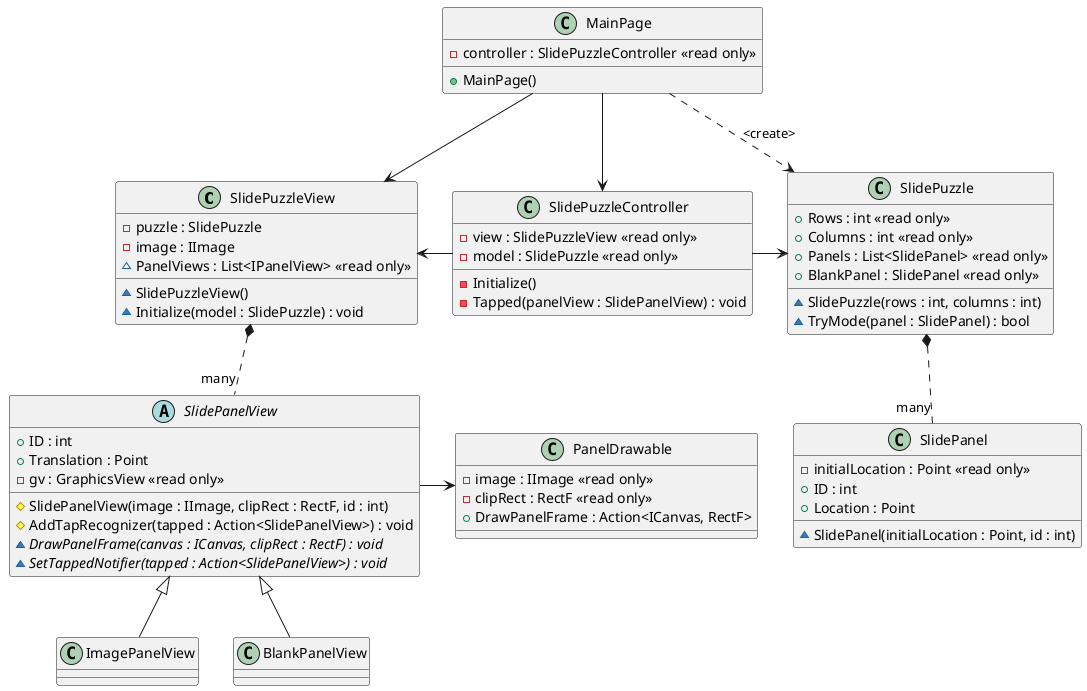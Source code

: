 @startuml MauiSlidePuzzle

class SlidePuzzleView
{
    - puzzle : SlidePuzzle
    - image : IImage
    '- indexToPositionDict : Dictionary<Point, Point>
    ~ PanelViews : List<IPanelView> <<read only>>
    ~ SlidePuzzleView()
    ~ Initialize(model : SlidePuzzle) : void
    '~ ShuffleAsync(count : int) : Task
}

' interface IPanelView
' {
'     ID : int
'     SetTappedNotifier(tapped : Action<IPanelView>) : void
' }

abstract SlidePanelView
{
    + ID : int
    + Translation : Point
    - gv : GraphicsView <<read only>>
    # SlidePanelView(image : IImage, clipRect : RectF, id : int)
    # AddTapRecognizer(tapped : Action<SlidePanelView>) : void
    {abstract} ~ DrawPanelFrame(canvas : ICanvas, clipRect : RectF) : void
    {abstract} ~ SetTappedNotifier(tapped : Action<SlidePanelView>) : void
}

class ImagePanelView
{
    ' - panel : ImagePanel
    ' - isBlank : bool
    ' ~ ImagePanelView(panel : ImagePanel)
    ' ~ SetAsBlank() : void
}

class BlankPanelView
{

}

class PanelDrawable
{
    - image : IImage <<read only>>
    - clipRect : RectF <<read only>>
    + DrawPanelFrame : Action<ICanvas, RectF>
}

class SlidePuzzle
{
    + Rows : int <<read only>>
    + Columns : int <<read only>>
    + Panels : List<SlidePanel> <<read only>>
    + BlankPanel : SlidePanel <<read only>>
    ' - panels : List<ImagePanel>
    ' - blankPanel : ImagePanel
    ~ SlidePuzzle(rows : int, columns : int)
    ~ TryMode(panel : SlidePanel) : bool
}

' interface IPanel
' {
'     ID : int
'     Location : Point
' }

class SlidePanel
{
    - initialLocation : Point <<read only>>
    + ID : int
    + Location : Point
    ~ SlidePanel(initialLocation : Point, id : int)
}

' class ImagePanel
' {
'     '- Neighbours : List<ImagePanel>
'     '- SwapNeighbours(panel : ImagePanel) : void
' }

' class BlankPanel
' {

' }

class SlidePuzzleController
{
    - view : SlidePuzzleView <<read only>>
    - model : SlidePuzzle <<read only>>
    - Initialize()
    - Tapped(panelView : SlidePanelView) : void
}

class MainPage
{
    - controller : SlidePuzzleController <<read only>>
    + MainPage()
    '- InitializePuzzle() : void
}

' arrows
' AbstractPanel .up.|> IPanel
' AbstractPanelView .up.|> IPanelView

' ImagePanel -up-|> AbstractPanel
' BlankPanel -up-|> AbstractPanel

ImagePanelView -up-|> SlidePanelView
BlankPanelView -up-|> SlidePanelView

SlidePanelView -right-> PanelDrawable

MainPage --> SlidePuzzleView
MainPage ..> SlidePuzzle : <create> 
MainPage --> SlidePuzzleController

SlidePuzzle *.down. "many" SlidePanel
SlidePuzzleView *.down. "many" SlidePanelView

SlidePuzzleController -left-> SlidePuzzleView
SlidePuzzleController -right-> SlidePuzzle

@enduml